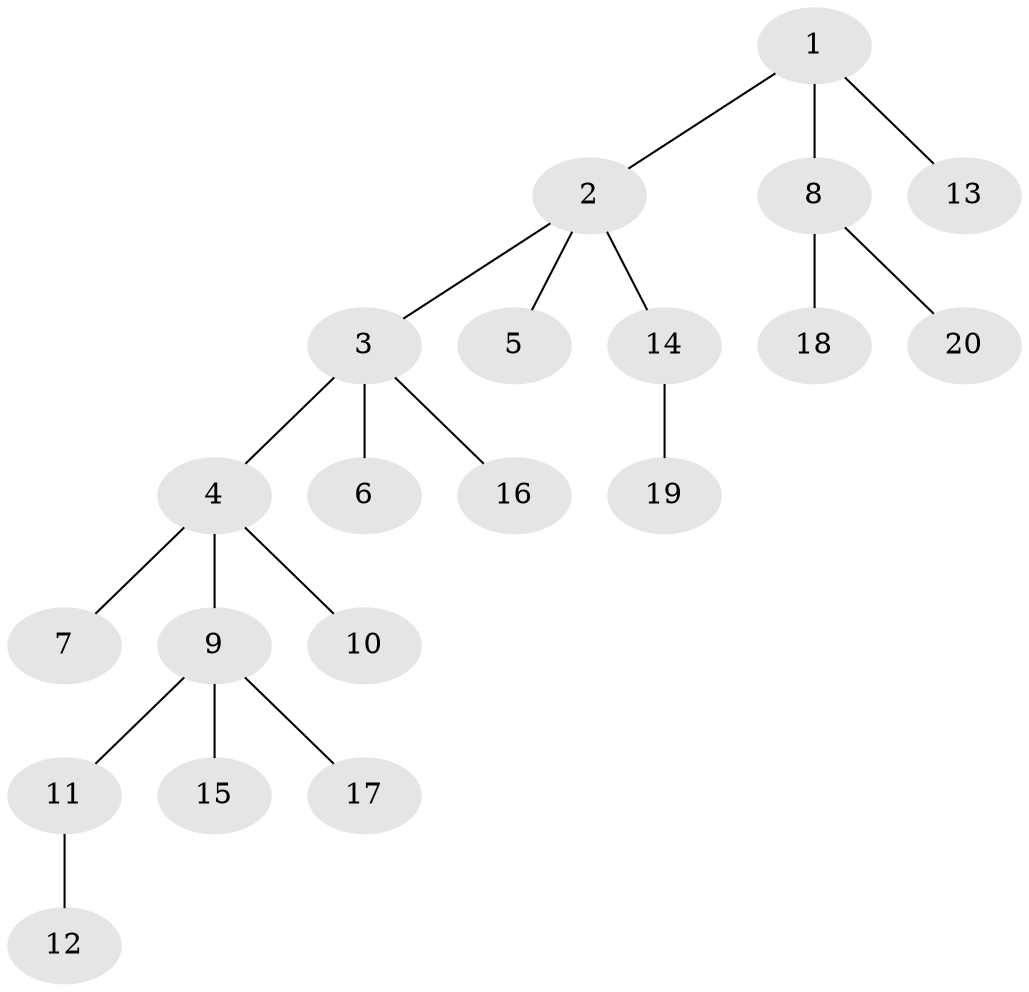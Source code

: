 // Generated by graph-tools (version 1.1) at 2025/46/02/15/25 05:46:28]
// undirected, 20 vertices, 19 edges
graph export_dot {
graph [start="1"]
  node [color=gray90,style=filled];
  1;
  2;
  3;
  4;
  5;
  6;
  7;
  8;
  9;
  10;
  11;
  12;
  13;
  14;
  15;
  16;
  17;
  18;
  19;
  20;
  1 -- 2;
  1 -- 8;
  1 -- 13;
  2 -- 3;
  2 -- 5;
  2 -- 14;
  3 -- 4;
  3 -- 6;
  3 -- 16;
  4 -- 7;
  4 -- 9;
  4 -- 10;
  8 -- 18;
  8 -- 20;
  9 -- 11;
  9 -- 15;
  9 -- 17;
  11 -- 12;
  14 -- 19;
}
